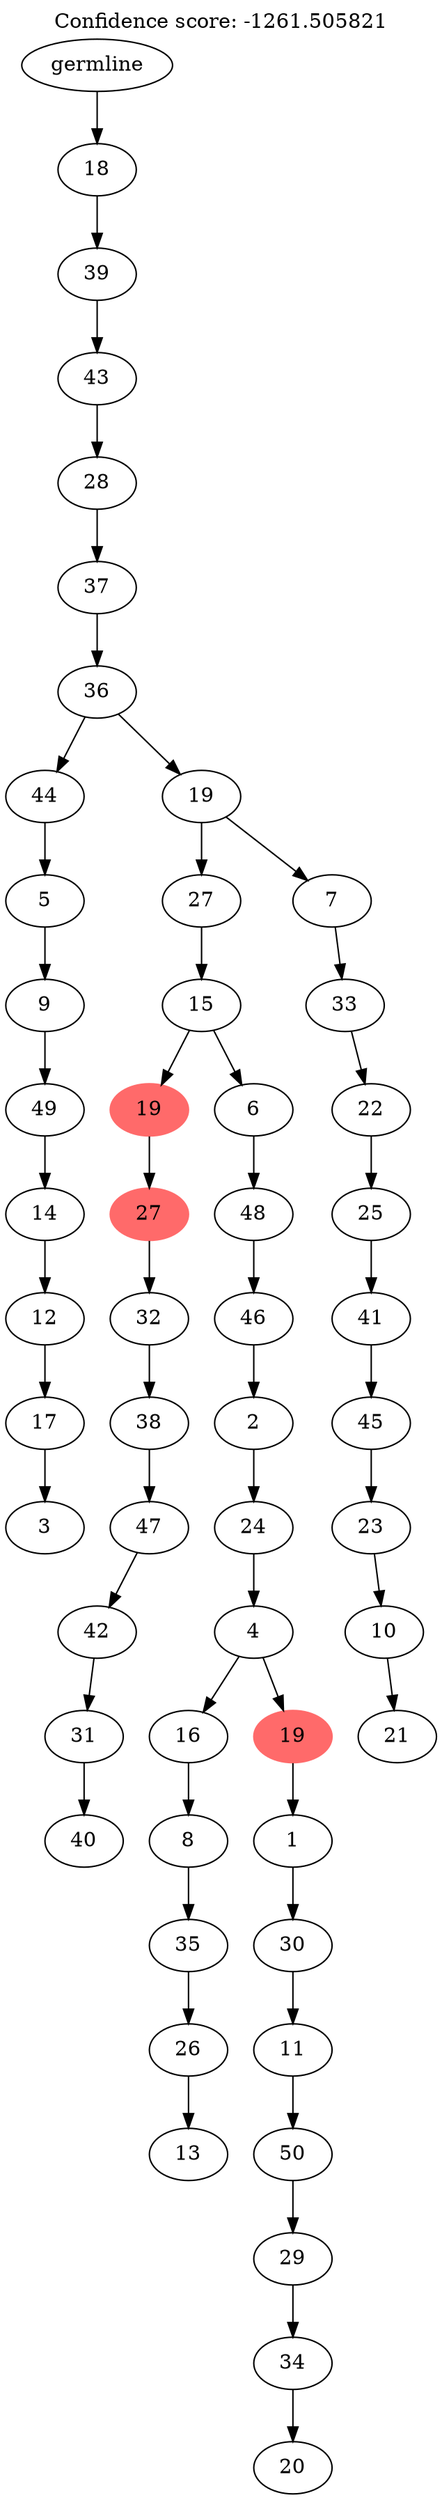 digraph g {
	"52" -> "53";
	"53" [label="3"];
	"51" -> "52";
	"52" [label="17"];
	"50" -> "51";
	"51" [label="12"];
	"49" -> "50";
	"50" [label="14"];
	"48" -> "49";
	"49" [label="49"];
	"47" -> "48";
	"48" [label="9"];
	"46" -> "47";
	"47" [label="5"];
	"44" -> "45";
	"45" [label="40"];
	"43" -> "44";
	"44" [label="31"];
	"42" -> "43";
	"43" [label="42"];
	"41" -> "42";
	"42" [label="47"];
	"40" -> "41";
	"41" [label="38"];
	"39" -> "40";
	"40" [label="32"];
	"38" -> "39";
	"39" [color=indianred1, style=filled, label="27"];
	"36" -> "37";
	"37" [label="13"];
	"35" -> "36";
	"36" [label="26"];
	"34" -> "35";
	"35" [label="35"];
	"33" -> "34";
	"34" [label="8"];
	"31" -> "32";
	"32" [label="20"];
	"30" -> "31";
	"31" [label="34"];
	"29" -> "30";
	"30" [label="29"];
	"28" -> "29";
	"29" [label="50"];
	"27" -> "28";
	"28" [label="11"];
	"26" -> "27";
	"27" [label="30"];
	"25" -> "26";
	"26" [label="1"];
	"24" -> "25";
	"25" [color=indianred1, style=filled, label="19"];
	"24" -> "33";
	"33" [label="16"];
	"23" -> "24";
	"24" [label="4"];
	"22" -> "23";
	"23" [label="24"];
	"21" -> "22";
	"22" [label="2"];
	"20" -> "21";
	"21" [label="46"];
	"19" -> "20";
	"20" [label="48"];
	"18" -> "19";
	"19" [label="6"];
	"18" -> "38";
	"38" [color=indianred1, style=filled, label="19"];
	"17" -> "18";
	"18" [label="15"];
	"15" -> "16";
	"16" [label="21"];
	"14" -> "15";
	"15" [label="10"];
	"13" -> "14";
	"14" [label="23"];
	"12" -> "13";
	"13" [label="45"];
	"11" -> "12";
	"12" [label="41"];
	"10" -> "11";
	"11" [label="25"];
	"9" -> "10";
	"10" [label="22"];
	"8" -> "9";
	"9" [label="33"];
	"7" -> "8";
	"8" [label="7"];
	"7" -> "17";
	"17" [label="27"];
	"6" -> "7";
	"7" [label="19"];
	"6" -> "46";
	"46" [label="44"];
	"5" -> "6";
	"6" [label="36"];
	"4" -> "5";
	"5" [label="37"];
	"3" -> "4";
	"4" [label="28"];
	"2" -> "3";
	"3" [label="43"];
	"1" -> "2";
	"2" [label="39"];
	"0" -> "1";
	"1" [label="18"];
	"0" [label="germline"];
	labelloc="t";
	label="Confidence score: -1261.505821";
}
